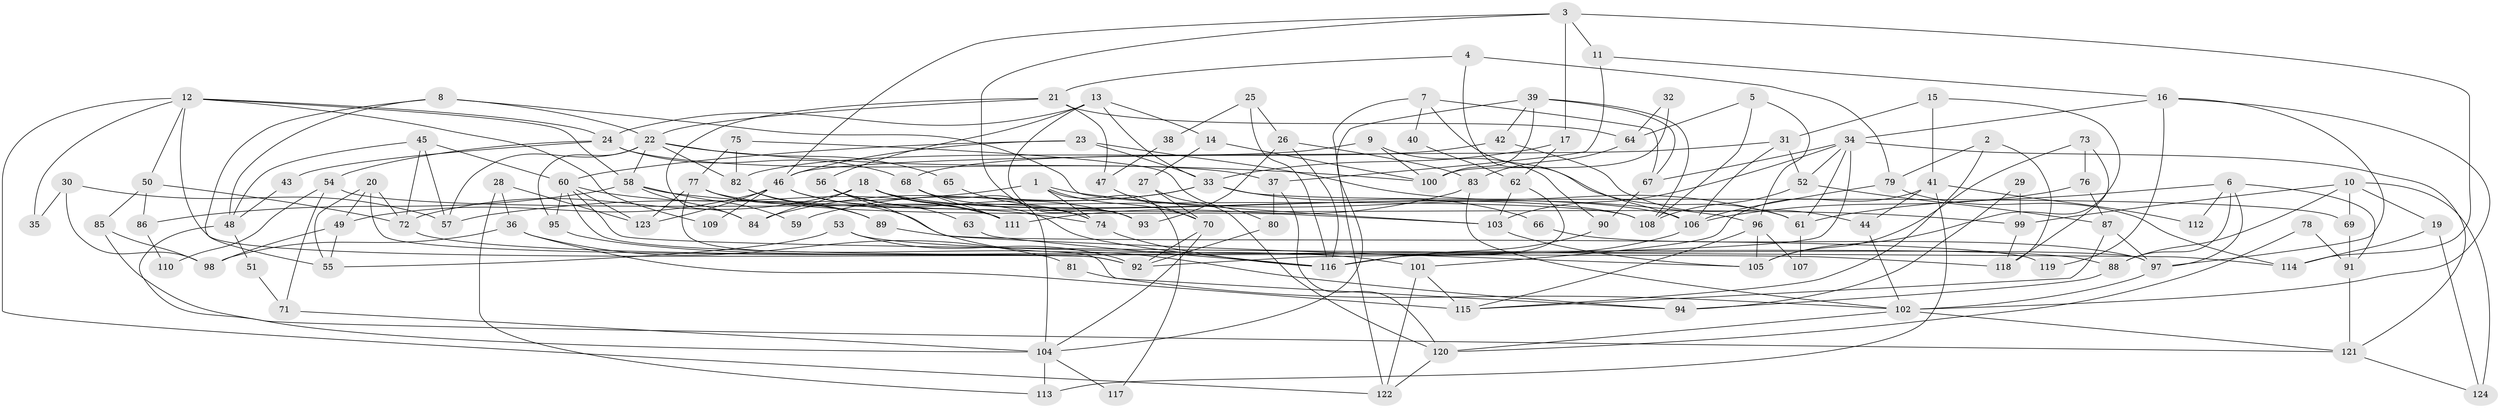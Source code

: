 // coarse degree distribution, {4: 0.2558139534883721, 2: 0.1744186046511628, 5: 0.2441860465116279, 3: 0.1744186046511628, 8: 0.03488372093023256, 6: 0.03488372093023256, 7: 0.023255813953488372, 17: 0.011627906976744186, 12: 0.011627906976744186, 13: 0.011627906976744186, 10: 0.023255813953488372}
// Generated by graph-tools (version 1.1) at 2025/54/03/04/25 21:54:42]
// undirected, 124 vertices, 248 edges
graph export_dot {
graph [start="1"]
  node [color=gray90,style=filled];
  1;
  2;
  3;
  4;
  5;
  6;
  7;
  8;
  9;
  10;
  11;
  12;
  13;
  14;
  15;
  16;
  17;
  18;
  19;
  20;
  21;
  22;
  23;
  24;
  25;
  26;
  27;
  28;
  29;
  30;
  31;
  32;
  33;
  34;
  35;
  36;
  37;
  38;
  39;
  40;
  41;
  42;
  43;
  44;
  45;
  46;
  47;
  48;
  49;
  50;
  51;
  52;
  53;
  54;
  55;
  56;
  57;
  58;
  59;
  60;
  61;
  62;
  63;
  64;
  65;
  66;
  67;
  68;
  69;
  70;
  71;
  72;
  73;
  74;
  75;
  76;
  77;
  78;
  79;
  80;
  81;
  82;
  83;
  84;
  85;
  86;
  87;
  88;
  89;
  90;
  91;
  92;
  93;
  94;
  95;
  96;
  97;
  98;
  99;
  100;
  101;
  102;
  103;
  104;
  105;
  106;
  107;
  108;
  109;
  110;
  111;
  112;
  113;
  114;
  115;
  116;
  117;
  118;
  119;
  120;
  121;
  122;
  123;
  124;
  1 -- 57;
  1 -- 74;
  1 -- 70;
  1 -- 96;
  1 -- 117;
  2 -- 79;
  2 -- 118;
  2 -- 115;
  3 -- 93;
  3 -- 114;
  3 -- 11;
  3 -- 17;
  3 -- 46;
  4 -- 106;
  4 -- 79;
  4 -- 21;
  5 -- 96;
  5 -- 108;
  5 -- 64;
  6 -- 97;
  6 -- 61;
  6 -- 88;
  6 -- 91;
  6 -- 112;
  7 -- 122;
  7 -- 67;
  7 -- 40;
  7 -- 61;
  8 -- 103;
  8 -- 48;
  8 -- 22;
  8 -- 55;
  9 -- 90;
  9 -- 82;
  9 -- 100;
  10 -- 69;
  10 -- 88;
  10 -- 19;
  10 -- 99;
  10 -- 124;
  11 -- 16;
  11 -- 37;
  12 -- 24;
  12 -- 58;
  12 -- 35;
  12 -- 50;
  12 -- 92;
  12 -- 109;
  12 -- 122;
  13 -- 14;
  13 -- 33;
  13 -- 24;
  13 -- 56;
  13 -- 93;
  14 -- 100;
  14 -- 27;
  15 -- 31;
  15 -- 105;
  15 -- 41;
  16 -- 97;
  16 -- 34;
  16 -- 102;
  16 -- 119;
  17 -- 33;
  17 -- 62;
  18 -- 72;
  18 -- 111;
  18 -- 84;
  18 -- 106;
  18 -- 108;
  18 -- 116;
  19 -- 124;
  19 -- 114;
  20 -- 55;
  20 -- 92;
  20 -- 49;
  20 -- 72;
  21 -- 22;
  21 -- 47;
  21 -- 64;
  21 -- 84;
  22 -- 82;
  22 -- 57;
  22 -- 58;
  22 -- 65;
  22 -- 95;
  22 -- 100;
  23 -- 60;
  23 -- 46;
  23 -- 33;
  23 -- 61;
  24 -- 68;
  24 -- 37;
  24 -- 43;
  24 -- 54;
  25 -- 26;
  25 -- 116;
  25 -- 38;
  26 -- 116;
  26 -- 93;
  26 -- 83;
  27 -- 70;
  27 -- 120;
  28 -- 36;
  28 -- 113;
  28 -- 123;
  29 -- 99;
  29 -- 94;
  30 -- 98;
  30 -- 57;
  30 -- 35;
  31 -- 46;
  31 -- 106;
  31 -- 52;
  32 -- 100;
  32 -- 64;
  33 -- 84;
  33 -- 59;
  33 -- 66;
  33 -- 69;
  34 -- 61;
  34 -- 52;
  34 -- 67;
  34 -- 92;
  34 -- 103;
  34 -- 121;
  36 -- 98;
  36 -- 115;
  36 -- 81;
  37 -- 80;
  37 -- 120;
  38 -- 47;
  39 -- 100;
  39 -- 108;
  39 -- 42;
  39 -- 67;
  39 -- 104;
  40 -- 62;
  41 -- 44;
  41 -- 101;
  41 -- 112;
  41 -- 113;
  42 -- 68;
  42 -- 44;
  43 -- 48;
  44 -- 102;
  45 -- 72;
  45 -- 60;
  45 -- 48;
  45 -- 57;
  46 -- 111;
  46 -- 49;
  46 -- 93;
  46 -- 109;
  46 -- 123;
  47 -- 70;
  48 -- 104;
  48 -- 51;
  49 -- 55;
  49 -- 98;
  50 -- 72;
  50 -- 85;
  50 -- 86;
  51 -- 71;
  52 -- 87;
  52 -- 108;
  53 -- 55;
  53 -- 92;
  53 -- 118;
  54 -- 108;
  54 -- 71;
  54 -- 110;
  56 -- 74;
  56 -- 63;
  56 -- 94;
  58 -- 84;
  58 -- 59;
  58 -- 86;
  58 -- 99;
  60 -- 95;
  60 -- 123;
  60 -- 97;
  60 -- 111;
  60 -- 114;
  61 -- 107;
  62 -- 103;
  62 -- 116;
  63 -- 116;
  64 -- 83;
  65 -- 74;
  66 -- 97;
  67 -- 90;
  68 -- 104;
  68 -- 111;
  68 -- 74;
  69 -- 91;
  70 -- 92;
  70 -- 104;
  71 -- 104;
  72 -- 88;
  73 -- 76;
  73 -- 118;
  73 -- 105;
  74 -- 116;
  75 -- 77;
  75 -- 80;
  75 -- 82;
  76 -- 87;
  76 -- 106;
  77 -- 123;
  77 -- 103;
  77 -- 89;
  77 -- 94;
  78 -- 91;
  78 -- 120;
  79 -- 114;
  79 -- 106;
  80 -- 92;
  81 -- 102;
  82 -- 105;
  82 -- 89;
  83 -- 102;
  83 -- 111;
  85 -- 121;
  85 -- 98;
  86 -- 110;
  87 -- 115;
  87 -- 97;
  88 -- 94;
  89 -- 119;
  90 -- 116;
  91 -- 121;
  95 -- 101;
  96 -- 115;
  96 -- 105;
  96 -- 107;
  97 -- 102;
  99 -- 118;
  101 -- 122;
  101 -- 115;
  102 -- 120;
  102 -- 121;
  103 -- 105;
  104 -- 113;
  104 -- 117;
  106 -- 116;
  120 -- 122;
  121 -- 124;
}
